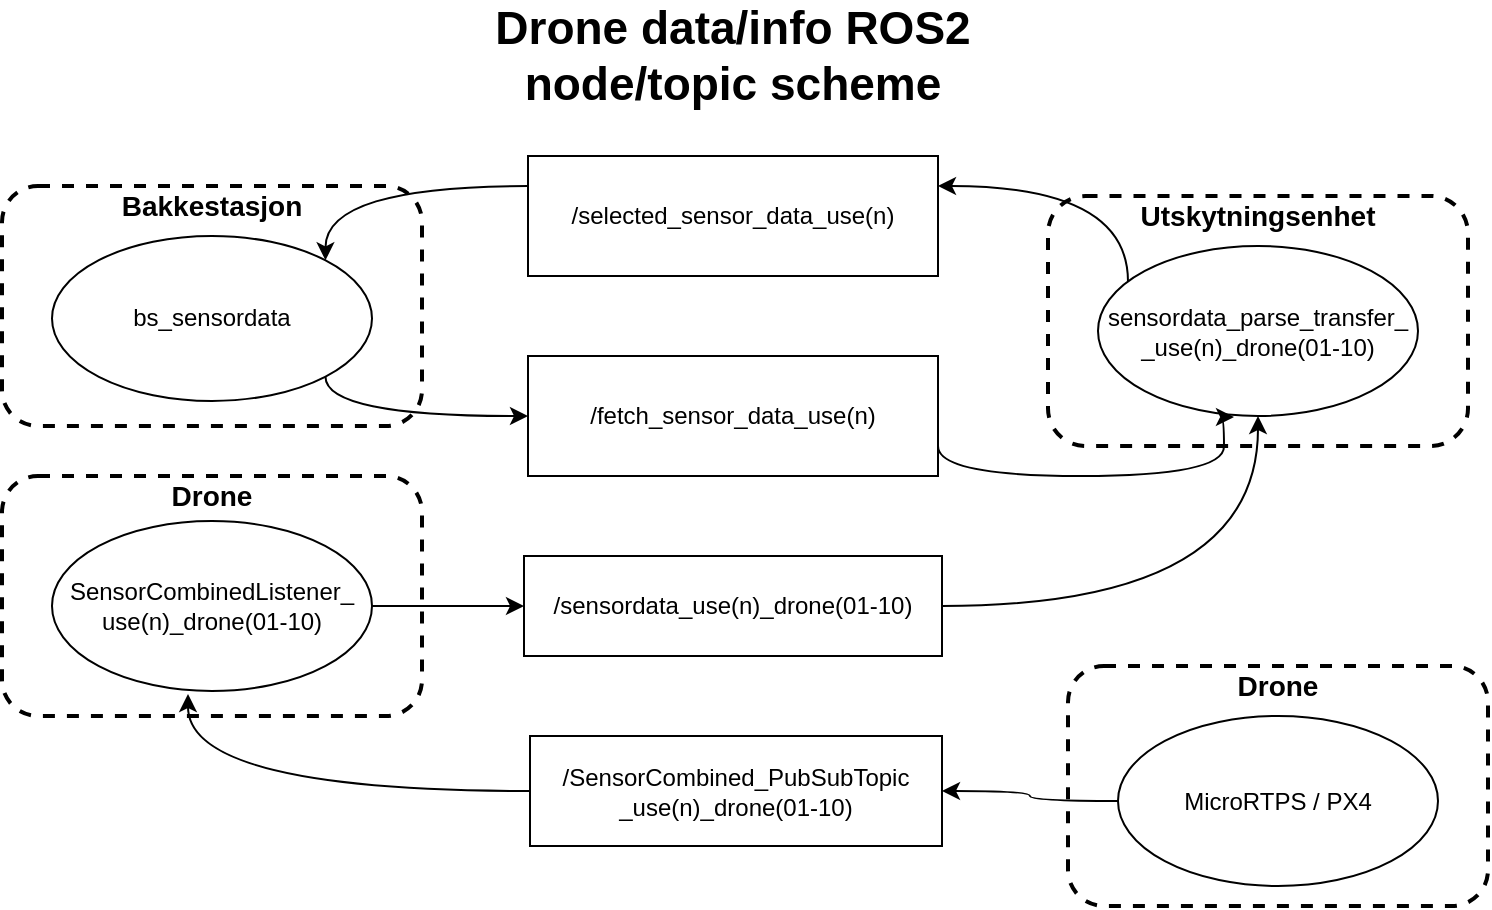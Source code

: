 <mxfile version="14.5.8" type="github">
  <diagram id="dA-htqWuj_GwU31vitIK" name="Page-1">
    <mxGraphModel dx="1422" dy="763" grid="1" gridSize="10" guides="1" tooltips="1" connect="1" arrows="1" fold="1" page="1" pageScale="1" pageWidth="827" pageHeight="1169" math="0" shadow="0">
      <root>
        <mxCell id="0" />
        <mxCell id="1" parent="0" />
        <mxCell id="vOs-ge64XPe_B2tfVnpc-35" value="" style="group" vertex="1" connectable="0" parent="1">
          <mxGeometry x="57" y="175" width="210" height="120" as="geometry" />
        </mxCell>
        <mxCell id="vOs-ge64XPe_B2tfVnpc-26" value="" style="rounded=1;whiteSpace=wrap;html=1;dashed=1;strokeWidth=2;" vertex="1" parent="vOs-ge64XPe_B2tfVnpc-35">
          <mxGeometry width="210" height="120" as="geometry" />
        </mxCell>
        <mxCell id="vOs-ge64XPe_B2tfVnpc-27" value="&lt;font style=&quot;font-size: 14px&quot;&gt;&lt;b&gt;Bakkestasjon&lt;/b&gt;&lt;/font&gt;" style="text;html=1;strokeColor=none;fillColor=none;align=center;verticalAlign=middle;whiteSpace=wrap;rounded=0;" vertex="1" parent="vOs-ge64XPe_B2tfVnpc-35">
          <mxGeometry x="45" width="120" height="20" as="geometry" />
        </mxCell>
        <mxCell id="vOs-ge64XPe_B2tfVnpc-34" value="" style="group" vertex="1" connectable="0" parent="1">
          <mxGeometry x="580" y="180" width="210" height="125" as="geometry" />
        </mxCell>
        <mxCell id="vOs-ge64XPe_B2tfVnpc-28" value="" style="rounded=1;whiteSpace=wrap;html=1;dashed=1;strokeWidth=2;" vertex="1" parent="vOs-ge64XPe_B2tfVnpc-34">
          <mxGeometry width="210" height="125.0" as="geometry" />
        </mxCell>
        <mxCell id="vOs-ge64XPe_B2tfVnpc-29" value="&lt;b&gt;&lt;font style=&quot;font-size: 14px&quot;&gt;Utskytningsenhet&lt;/font&gt;&lt;/b&gt;" style="text;html=1;strokeColor=none;fillColor=none;align=center;verticalAlign=middle;whiteSpace=wrap;rounded=0;" vertex="1" parent="vOs-ge64XPe_B2tfVnpc-34">
          <mxGeometry x="45" width="120" height="20.833" as="geometry" />
        </mxCell>
        <mxCell id="vOs-ge64XPe_B2tfVnpc-32" value="" style="rounded=1;whiteSpace=wrap;html=1;dashed=1;strokeWidth=2;" vertex="1" parent="1">
          <mxGeometry x="590" y="415" width="210" height="120" as="geometry" />
        </mxCell>
        <mxCell id="vOs-ge64XPe_B2tfVnpc-33" value="&lt;b&gt;&lt;font style=&quot;font-size: 14px&quot;&gt;Drone&lt;/font&gt;&lt;/b&gt;" style="text;html=1;strokeColor=none;fillColor=none;align=center;verticalAlign=middle;whiteSpace=wrap;rounded=0;" vertex="1" parent="1">
          <mxGeometry x="635" y="415" width="120" height="20" as="geometry" />
        </mxCell>
        <mxCell id="vOs-ge64XPe_B2tfVnpc-30" value="" style="rounded=1;whiteSpace=wrap;html=1;dashed=1;strokeWidth=2;" vertex="1" parent="1">
          <mxGeometry x="57" y="320" width="210" height="120" as="geometry" />
        </mxCell>
        <mxCell id="vOs-ge64XPe_B2tfVnpc-31" value="&lt;b&gt;&lt;font style=&quot;font-size: 14px&quot;&gt;Drone&lt;/font&gt;&lt;/b&gt;" style="text;html=1;strokeColor=none;fillColor=none;align=center;verticalAlign=middle;whiteSpace=wrap;rounded=0;" vertex="1" parent="1">
          <mxGeometry x="102" y="320" width="120" height="20" as="geometry" />
        </mxCell>
        <mxCell id="vOs-ge64XPe_B2tfVnpc-1" value="" style="edgeStyle=orthogonalEdgeStyle;curved=1;orthogonalLoop=1;jettySize=auto;html=1;strokeColor=#000000;" edge="1" parent="1" source="vOs-ge64XPe_B2tfVnpc-2" target="vOs-ge64XPe_B2tfVnpc-4">
          <mxGeometry relative="1" as="geometry" />
        </mxCell>
        <mxCell id="vOs-ge64XPe_B2tfVnpc-2" value="MicroRTPS / PX4" style="ellipse;whiteSpace=wrap;html=1;" vertex="1" parent="1">
          <mxGeometry x="615" y="440" width="160" height="85" as="geometry" />
        </mxCell>
        <mxCell id="vOs-ge64XPe_B2tfVnpc-19" style="edgeStyle=orthogonalEdgeStyle;curved=1;orthogonalLoop=1;jettySize=auto;html=1;exitX=0;exitY=0.5;exitDx=0;exitDy=0;entryX=0.425;entryY=1.018;entryDx=0;entryDy=0;entryPerimeter=0;" edge="1" parent="1" source="vOs-ge64XPe_B2tfVnpc-4" target="vOs-ge64XPe_B2tfVnpc-6">
          <mxGeometry relative="1" as="geometry" />
        </mxCell>
        <mxCell id="vOs-ge64XPe_B2tfVnpc-4" value="&lt;div&gt;/&lt;span class=&quot;pl-s&quot;&gt;SensorCombined_PubSubTopic&lt;span class=&quot;pl-pds&quot;&gt;&lt;/span&gt;&lt;/span&gt;&lt;/div&gt;_use(n)_drone(01-10)" style="rounded=0;whiteSpace=wrap;html=1;" vertex="1" parent="1">
          <mxGeometry x="321" y="450" width="206" height="55" as="geometry" />
        </mxCell>
        <mxCell id="vOs-ge64XPe_B2tfVnpc-20" style="edgeStyle=orthogonalEdgeStyle;curved=1;orthogonalLoop=1;jettySize=auto;html=1;exitX=1;exitY=0.5;exitDx=0;exitDy=0;" edge="1" parent="1" source="vOs-ge64XPe_B2tfVnpc-6" target="vOs-ge64XPe_B2tfVnpc-8">
          <mxGeometry relative="1" as="geometry" />
        </mxCell>
        <mxCell id="vOs-ge64XPe_B2tfVnpc-6" value="&lt;div&gt;SensorCombinedListener_&lt;/div&gt;&lt;div&gt;use(n)_drone(01-10)&lt;/div&gt;" style="ellipse;whiteSpace=wrap;html=1;" vertex="1" parent="1">
          <mxGeometry x="82" y="342.5" width="160" height="85" as="geometry" />
        </mxCell>
        <mxCell id="vOs-ge64XPe_B2tfVnpc-7" value="" style="edgeStyle=orthogonalEdgeStyle;curved=1;orthogonalLoop=1;jettySize=auto;html=1;strokeColor=#000000;" edge="1" parent="1" source="vOs-ge64XPe_B2tfVnpc-8" target="vOs-ge64XPe_B2tfVnpc-10">
          <mxGeometry relative="1" as="geometry" />
        </mxCell>
        <mxCell id="vOs-ge64XPe_B2tfVnpc-8" value="&lt;div&gt;/sensordata_use(n)_drone(01-10)&lt;/div&gt;" style="rounded=0;whiteSpace=wrap;html=1;" vertex="1" parent="1">
          <mxGeometry x="318" y="360" width="209" height="50" as="geometry" />
        </mxCell>
        <mxCell id="vOs-ge64XPe_B2tfVnpc-24" style="edgeStyle=orthogonalEdgeStyle;curved=1;orthogonalLoop=1;jettySize=auto;html=1;entryX=1;entryY=0.25;entryDx=0;entryDy=0;" edge="1" parent="1" source="vOs-ge64XPe_B2tfVnpc-10" target="vOs-ge64XPe_B2tfVnpc-12">
          <mxGeometry relative="1" as="geometry">
            <Array as="points">
              <mxPoint x="620" y="175" />
            </Array>
          </mxGeometry>
        </mxCell>
        <mxCell id="vOs-ge64XPe_B2tfVnpc-10" value="&lt;div&gt;sensordata_parse_transfer_&lt;/div&gt;&lt;div&gt;_use(n)_drone(01-10)&lt;/div&gt;" style="ellipse;whiteSpace=wrap;html=1;" vertex="1" parent="1">
          <mxGeometry x="605" y="205" width="160" height="85" as="geometry" />
        </mxCell>
        <mxCell id="vOs-ge64XPe_B2tfVnpc-23" style="edgeStyle=orthogonalEdgeStyle;curved=1;orthogonalLoop=1;jettySize=auto;html=1;exitX=0;exitY=0.25;exitDx=0;exitDy=0;entryX=1;entryY=0;entryDx=0;entryDy=0;" edge="1" parent="1" source="vOs-ge64XPe_B2tfVnpc-12" target="vOs-ge64XPe_B2tfVnpc-13">
          <mxGeometry relative="1" as="geometry">
            <Array as="points">
              <mxPoint x="219" y="175" />
            </Array>
          </mxGeometry>
        </mxCell>
        <mxCell id="vOs-ge64XPe_B2tfVnpc-12" value="/selected_sensor_data_use(n)" style="rounded=0;whiteSpace=wrap;html=1;direction=east;" vertex="1" parent="1">
          <mxGeometry x="320" y="160" width="205" height="60" as="geometry" />
        </mxCell>
        <mxCell id="vOs-ge64XPe_B2tfVnpc-36" style="edgeStyle=orthogonalEdgeStyle;curved=1;orthogonalLoop=1;jettySize=auto;html=1;exitX=1;exitY=1;exitDx=0;exitDy=0;entryX=0;entryY=0.5;entryDx=0;entryDy=0;" edge="1" parent="1" source="vOs-ge64XPe_B2tfVnpc-13" target="vOs-ge64XPe_B2tfVnpc-15">
          <mxGeometry relative="1" as="geometry">
            <Array as="points">
              <mxPoint x="219" y="290" />
            </Array>
          </mxGeometry>
        </mxCell>
        <mxCell id="vOs-ge64XPe_B2tfVnpc-13" value="bs_sensordata" style="ellipse;whiteSpace=wrap;html=1;direction=east;" vertex="1" parent="1">
          <mxGeometry x="82" y="200" width="160" height="82.5" as="geometry" />
        </mxCell>
        <mxCell id="vOs-ge64XPe_B2tfVnpc-14" value="&lt;font style=&quot;font-size: 23px&quot;&gt;&lt;b&gt;Drone data/info ROS2 node/topic scheme&lt;/b&gt;&lt;/font&gt;" style="text;html=1;strokeColor=none;fillColor=none;align=center;verticalAlign=middle;whiteSpace=wrap;rounded=0;" vertex="1" parent="1">
          <mxGeometry x="251.25" y="90" width="342.5" height="40" as="geometry" />
        </mxCell>
        <mxCell id="vOs-ge64XPe_B2tfVnpc-25" style="edgeStyle=orthogonalEdgeStyle;curved=1;orthogonalLoop=1;jettySize=auto;html=1;exitX=1;exitY=0.75;exitDx=0;exitDy=0;entryX=0.425;entryY=1.006;entryDx=0;entryDy=0;entryPerimeter=0;" edge="1" parent="1" source="vOs-ge64XPe_B2tfVnpc-15" target="vOs-ge64XPe_B2tfVnpc-10">
          <mxGeometry relative="1" as="geometry">
            <Array as="points">
              <mxPoint x="525" y="320" />
              <mxPoint x="668" y="320" />
            </Array>
          </mxGeometry>
        </mxCell>
        <mxCell id="vOs-ge64XPe_B2tfVnpc-15" value="/fetch_sensor_data_use(n)" style="rounded=0;whiteSpace=wrap;html=1;direction=east;" vertex="1" parent="1">
          <mxGeometry x="320" y="260" width="205" height="60" as="geometry" />
        </mxCell>
      </root>
    </mxGraphModel>
  </diagram>
</mxfile>
